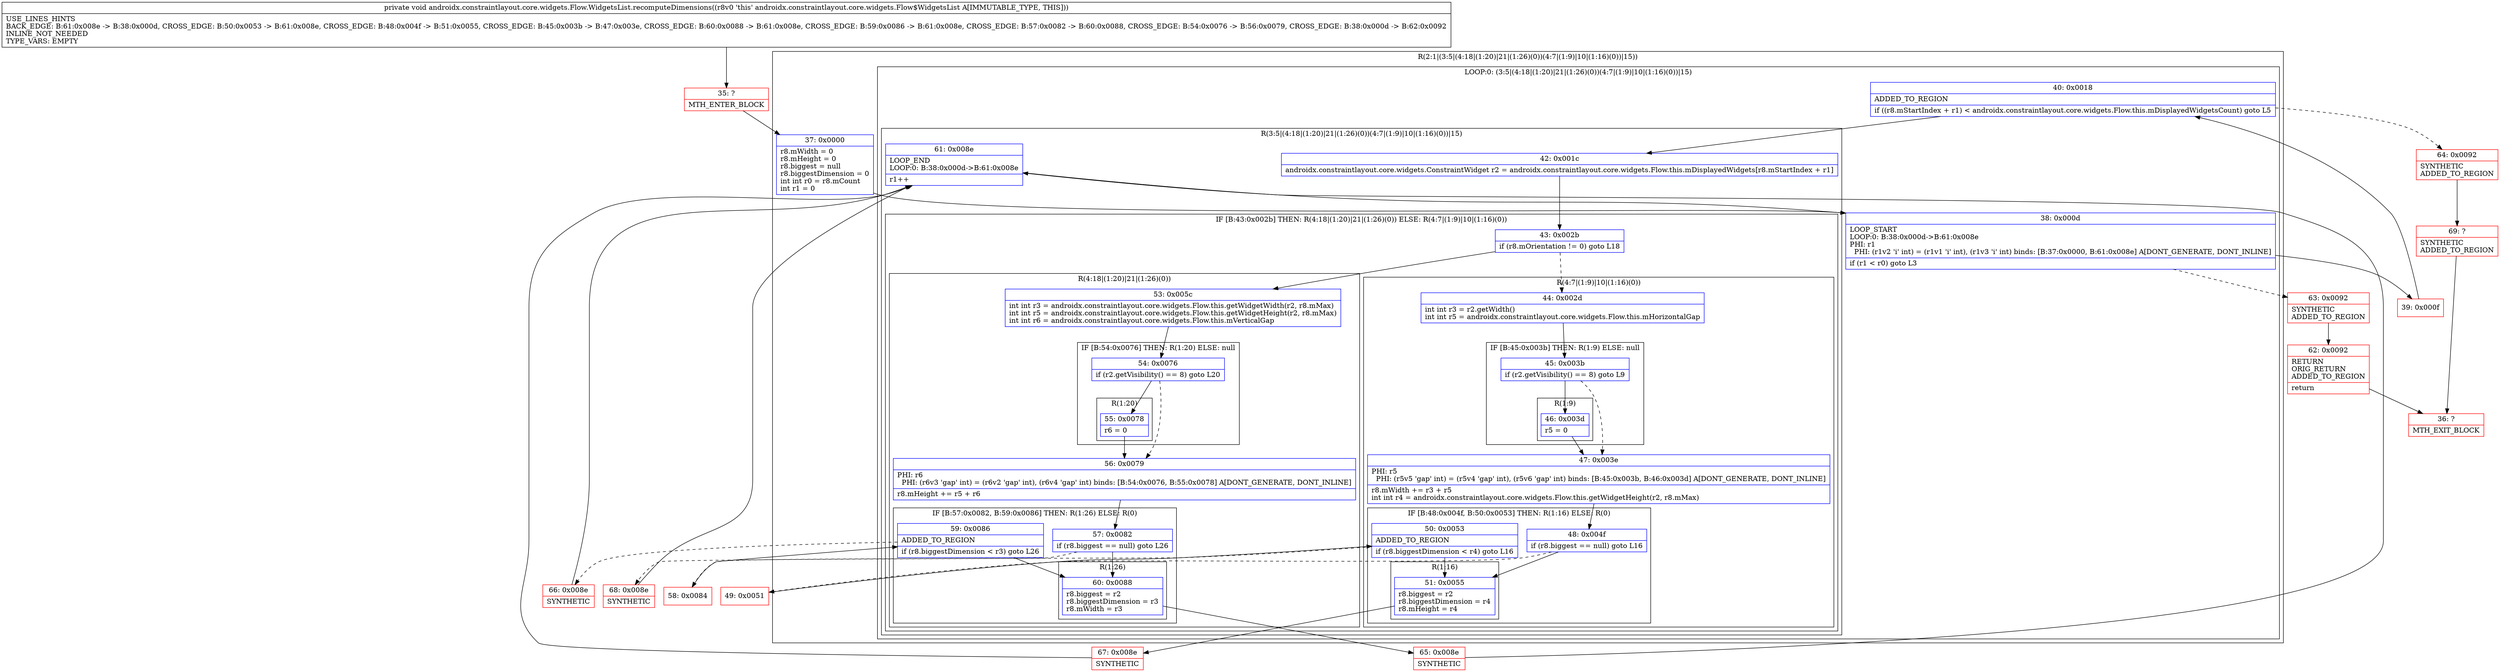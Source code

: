 digraph "CFG forandroidx.constraintlayout.core.widgets.Flow.WidgetsList.recomputeDimensions()V" {
subgraph cluster_Region_976324690 {
label = "R(2:1|(3:5|(4:18|(1:20)|21|(1:26)(0))(4:7|(1:9)|10|(1:16)(0))|15))";
node [shape=record,color=blue];
Node_37 [shape=record,label="{37\:\ 0x0000|r8.mWidth = 0\lr8.mHeight = 0\lr8.biggest = null\lr8.biggestDimension = 0\lint int r0 = r8.mCount\lint r1 = 0\l}"];
subgraph cluster_LoopRegion_2017285749 {
label = "LOOP:0: (3:5|(4:18|(1:20)|21|(1:26)(0))(4:7|(1:9)|10|(1:16)(0))|15)";
node [shape=record,color=blue];
Node_38 [shape=record,label="{38\:\ 0x000d|LOOP_START\lLOOP:0: B:38:0x000d\-\>B:61:0x008e\lPHI: r1 \l  PHI: (r1v2 'i' int) = (r1v1 'i' int), (r1v3 'i' int) binds: [B:37:0x0000, B:61:0x008e] A[DONT_GENERATE, DONT_INLINE]\l|if (r1 \< r0) goto L3\l}"];
Node_40 [shape=record,label="{40\:\ 0x0018|ADDED_TO_REGION\l|if ((r8.mStartIndex + r1) \< androidx.constraintlayout.core.widgets.Flow.this.mDisplayedWidgetsCount) goto L5\l}"];
subgraph cluster_Region_403543531 {
label = "R(3:5|(4:18|(1:20)|21|(1:26)(0))(4:7|(1:9)|10|(1:16)(0))|15)";
node [shape=record,color=blue];
Node_42 [shape=record,label="{42\:\ 0x001c|androidx.constraintlayout.core.widgets.ConstraintWidget r2 = androidx.constraintlayout.core.widgets.Flow.this.mDisplayedWidgets[r8.mStartIndex + r1]\l}"];
subgraph cluster_IfRegion_1772047520 {
label = "IF [B:43:0x002b] THEN: R(4:18|(1:20)|21|(1:26)(0)) ELSE: R(4:7|(1:9)|10|(1:16)(0))";
node [shape=record,color=blue];
Node_43 [shape=record,label="{43\:\ 0x002b|if (r8.mOrientation != 0) goto L18\l}"];
subgraph cluster_Region_1853091281 {
label = "R(4:18|(1:20)|21|(1:26)(0))";
node [shape=record,color=blue];
Node_53 [shape=record,label="{53\:\ 0x005c|int int r3 = androidx.constraintlayout.core.widgets.Flow.this.getWidgetWidth(r2, r8.mMax)\lint int r5 = androidx.constraintlayout.core.widgets.Flow.this.getWidgetHeight(r2, r8.mMax)\lint int r6 = androidx.constraintlayout.core.widgets.Flow.this.mVerticalGap\l}"];
subgraph cluster_IfRegion_1479973717 {
label = "IF [B:54:0x0076] THEN: R(1:20) ELSE: null";
node [shape=record,color=blue];
Node_54 [shape=record,label="{54\:\ 0x0076|if (r2.getVisibility() == 8) goto L20\l}"];
subgraph cluster_Region_1681045375 {
label = "R(1:20)";
node [shape=record,color=blue];
Node_55 [shape=record,label="{55\:\ 0x0078|r6 = 0\l}"];
}
}
Node_56 [shape=record,label="{56\:\ 0x0079|PHI: r6 \l  PHI: (r6v3 'gap' int) = (r6v2 'gap' int), (r6v4 'gap' int) binds: [B:54:0x0076, B:55:0x0078] A[DONT_GENERATE, DONT_INLINE]\l|r8.mHeight += r5 + r6\l}"];
subgraph cluster_IfRegion_1042360270 {
label = "IF [B:57:0x0082, B:59:0x0086] THEN: R(1:26) ELSE: R(0)";
node [shape=record,color=blue];
Node_57 [shape=record,label="{57\:\ 0x0082|if (r8.biggest == null) goto L26\l}"];
Node_59 [shape=record,label="{59\:\ 0x0086|ADDED_TO_REGION\l|if (r8.biggestDimension \< r3) goto L26\l}"];
subgraph cluster_Region_1252716760 {
label = "R(1:26)";
node [shape=record,color=blue];
Node_60 [shape=record,label="{60\:\ 0x0088|r8.biggest = r2\lr8.biggestDimension = r3\lr8.mWidth = r3\l}"];
}
subgraph cluster_Region_146584180 {
label = "R(0)";
node [shape=record,color=blue];
}
}
}
subgraph cluster_Region_1048348331 {
label = "R(4:7|(1:9)|10|(1:16)(0))";
node [shape=record,color=blue];
Node_44 [shape=record,label="{44\:\ 0x002d|int int r3 = r2.getWidth()\lint int r5 = androidx.constraintlayout.core.widgets.Flow.this.mHorizontalGap\l}"];
subgraph cluster_IfRegion_1326508496 {
label = "IF [B:45:0x003b] THEN: R(1:9) ELSE: null";
node [shape=record,color=blue];
Node_45 [shape=record,label="{45\:\ 0x003b|if (r2.getVisibility() == 8) goto L9\l}"];
subgraph cluster_Region_740592704 {
label = "R(1:9)";
node [shape=record,color=blue];
Node_46 [shape=record,label="{46\:\ 0x003d|r5 = 0\l}"];
}
}
Node_47 [shape=record,label="{47\:\ 0x003e|PHI: r5 \l  PHI: (r5v5 'gap' int) = (r5v4 'gap' int), (r5v6 'gap' int) binds: [B:45:0x003b, B:46:0x003d] A[DONT_GENERATE, DONT_INLINE]\l|r8.mWidth += r3 + r5\lint int r4 = androidx.constraintlayout.core.widgets.Flow.this.getWidgetHeight(r2, r8.mMax)\l}"];
subgraph cluster_IfRegion_250407967 {
label = "IF [B:48:0x004f, B:50:0x0053] THEN: R(1:16) ELSE: R(0)";
node [shape=record,color=blue];
Node_48 [shape=record,label="{48\:\ 0x004f|if (r8.biggest == null) goto L16\l}"];
Node_50 [shape=record,label="{50\:\ 0x0053|ADDED_TO_REGION\l|if (r8.biggestDimension \< r4) goto L16\l}"];
subgraph cluster_Region_596651860 {
label = "R(1:16)";
node [shape=record,color=blue];
Node_51 [shape=record,label="{51\:\ 0x0055|r8.biggest = r2\lr8.biggestDimension = r4\lr8.mHeight = r4\l}"];
}
subgraph cluster_Region_723527279 {
label = "R(0)";
node [shape=record,color=blue];
}
}
}
}
Node_61 [shape=record,label="{61\:\ 0x008e|LOOP_END\lLOOP:0: B:38:0x000d\-\>B:61:0x008e\l|r1++\l}"];
}
}
}
Node_35 [shape=record,color=red,label="{35\:\ ?|MTH_ENTER_BLOCK\l}"];
Node_39 [shape=record,color=red,label="{39\:\ 0x000f}"];
Node_49 [shape=record,color=red,label="{49\:\ 0x0051}"];
Node_68 [shape=record,color=red,label="{68\:\ 0x008e|SYNTHETIC\l}"];
Node_67 [shape=record,color=red,label="{67\:\ 0x008e|SYNTHETIC\l}"];
Node_58 [shape=record,color=red,label="{58\:\ 0x0084}"];
Node_66 [shape=record,color=red,label="{66\:\ 0x008e|SYNTHETIC\l}"];
Node_65 [shape=record,color=red,label="{65\:\ 0x008e|SYNTHETIC\l}"];
Node_64 [shape=record,color=red,label="{64\:\ 0x0092|SYNTHETIC\lADDED_TO_REGION\l}"];
Node_69 [shape=record,color=red,label="{69\:\ ?|SYNTHETIC\lADDED_TO_REGION\l}"];
Node_36 [shape=record,color=red,label="{36\:\ ?|MTH_EXIT_BLOCK\l}"];
Node_63 [shape=record,color=red,label="{63\:\ 0x0092|SYNTHETIC\lADDED_TO_REGION\l}"];
Node_62 [shape=record,color=red,label="{62\:\ 0x0092|RETURN\lORIG_RETURN\lADDED_TO_REGION\l|return\l}"];
MethodNode[shape=record,label="{private void androidx.constraintlayout.core.widgets.Flow.WidgetsList.recomputeDimensions((r8v0 'this' androidx.constraintlayout.core.widgets.Flow$WidgetsList A[IMMUTABLE_TYPE, THIS]))  | USE_LINES_HINTS\lBACK_EDGE: B:61:0x008e \-\> B:38:0x000d, CROSS_EDGE: B:50:0x0053 \-\> B:61:0x008e, CROSS_EDGE: B:48:0x004f \-\> B:51:0x0055, CROSS_EDGE: B:45:0x003b \-\> B:47:0x003e, CROSS_EDGE: B:60:0x0088 \-\> B:61:0x008e, CROSS_EDGE: B:59:0x0086 \-\> B:61:0x008e, CROSS_EDGE: B:57:0x0082 \-\> B:60:0x0088, CROSS_EDGE: B:54:0x0076 \-\> B:56:0x0079, CROSS_EDGE: B:38:0x000d \-\> B:62:0x0092\lINLINE_NOT_NEEDED\lTYPE_VARS: EMPTY\l}"];
MethodNode -> Node_35;Node_37 -> Node_38;
Node_38 -> Node_39;
Node_38 -> Node_63[style=dashed];
Node_40 -> Node_42;
Node_40 -> Node_64[style=dashed];
Node_42 -> Node_43;
Node_43 -> Node_44[style=dashed];
Node_43 -> Node_53;
Node_53 -> Node_54;
Node_54 -> Node_55;
Node_54 -> Node_56[style=dashed];
Node_55 -> Node_56;
Node_56 -> Node_57;
Node_57 -> Node_58[style=dashed];
Node_57 -> Node_60;
Node_59 -> Node_60;
Node_59 -> Node_66[style=dashed];
Node_60 -> Node_65;
Node_44 -> Node_45;
Node_45 -> Node_46;
Node_45 -> Node_47[style=dashed];
Node_46 -> Node_47;
Node_47 -> Node_48;
Node_48 -> Node_49[style=dashed];
Node_48 -> Node_51;
Node_50 -> Node_51;
Node_50 -> Node_68[style=dashed];
Node_51 -> Node_67;
Node_61 -> Node_38;
Node_35 -> Node_37;
Node_39 -> Node_40;
Node_49 -> Node_50;
Node_68 -> Node_61;
Node_67 -> Node_61;
Node_58 -> Node_59;
Node_66 -> Node_61;
Node_65 -> Node_61;
Node_64 -> Node_69;
Node_69 -> Node_36;
Node_63 -> Node_62;
Node_62 -> Node_36;
}

